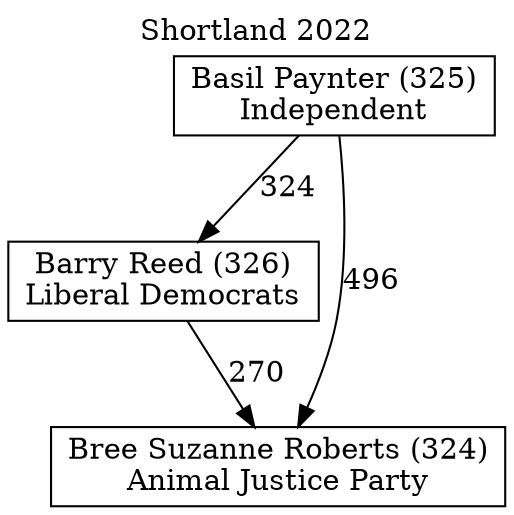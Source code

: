 // House preference flow
digraph "Bree Suzanne Roberts (324)_Shortland_2022" {
	graph [label="Shortland 2022" labelloc=t mclimit=10]
	node [shape=box]
	"Basil Paynter (325)" [label="Basil Paynter (325)
Independent"]
	"Barry Reed (326)" [label="Barry Reed (326)
Liberal Democrats"]
	"Bree Suzanne Roberts (324)" [label="Bree Suzanne Roberts (324)
Animal Justice Party"]
	"Barry Reed (326)" -> "Bree Suzanne Roberts (324)" [label=270]
	"Basil Paynter (325)" -> "Barry Reed (326)" [label=324]
	"Basil Paynter (325)" -> "Bree Suzanne Roberts (324)" [label=496]
}
